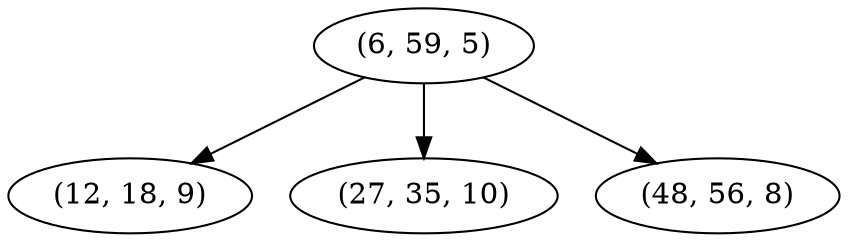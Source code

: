digraph tree {
    "(6, 59, 5)";
    "(12, 18, 9)";
    "(27, 35, 10)";
    "(48, 56, 8)";
    "(6, 59, 5)" -> "(12, 18, 9)";
    "(6, 59, 5)" -> "(27, 35, 10)";
    "(6, 59, 5)" -> "(48, 56, 8)";
}
